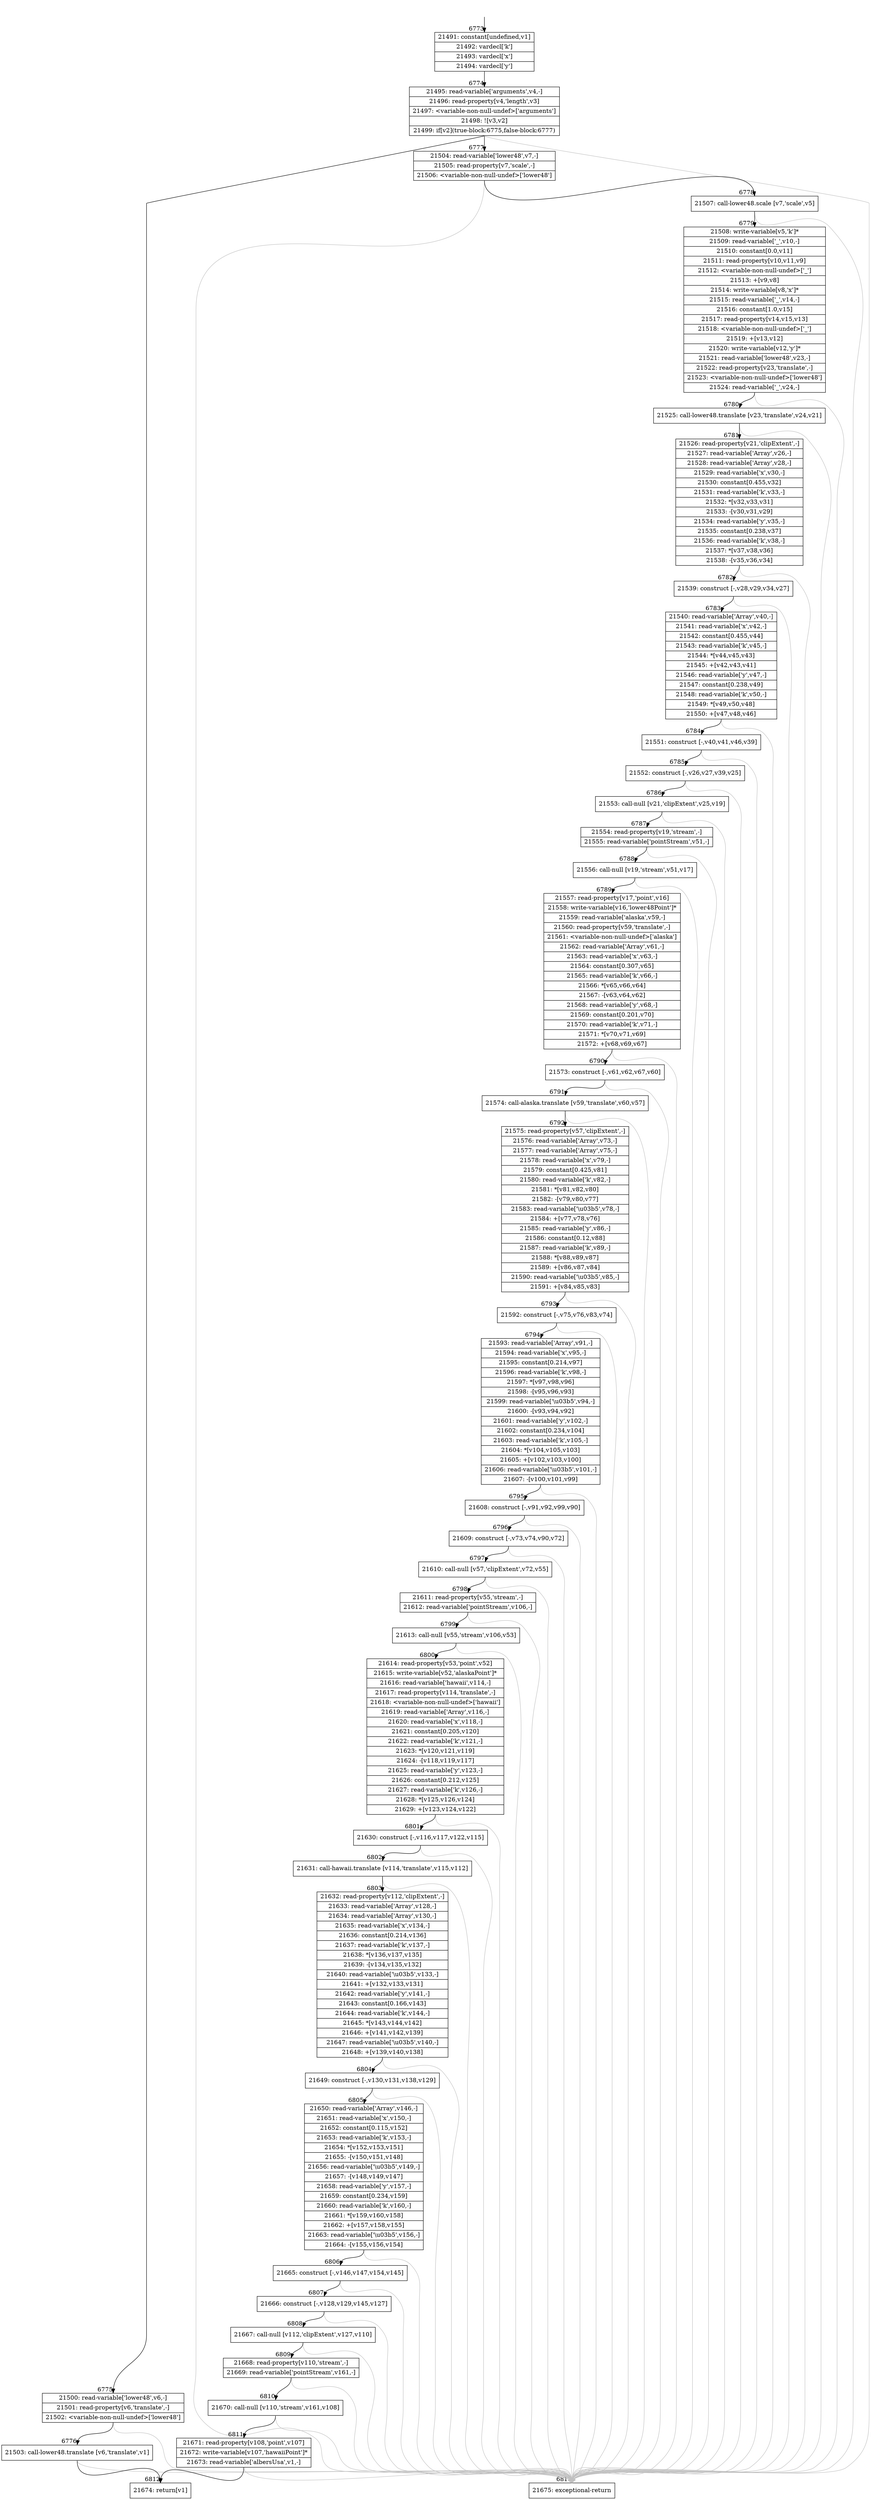 digraph {
rankdir="TD"
BB_entry607[shape=none,label=""];
BB_entry607 -> BB6773 [tailport=s, headport=n, headlabel="    6773"]
BB6773 [shape=record label="{21491: constant[undefined,v1]|21492: vardecl['k']|21493: vardecl['x']|21494: vardecl['y']}" ] 
BB6773 -> BB6774 [tailport=s, headport=n, headlabel="      6774"]
BB6774 [shape=record label="{21495: read-variable['arguments',v4,-]|21496: read-property[v4,'length',v3]|21497: \<variable-non-null-undef\>['arguments']|21498: ![v3,v2]|21499: if[v2](true-block:6775,false-block:6777)}" ] 
BB6774 -> BB6775 [tailport=s, headport=n, headlabel="      6775"]
BB6774 -> BB6777 [tailport=s, headport=n, headlabel="      6777"]
BB6774 -> BB6813 [tailport=s, headport=n, color=gray, headlabel="      6813"]
BB6775 [shape=record label="{21500: read-variable['lower48',v6,-]|21501: read-property[v6,'translate',-]|21502: \<variable-non-null-undef\>['lower48']}" ] 
BB6775 -> BB6776 [tailport=s, headport=n, headlabel="      6776"]
BB6775 -> BB6813 [tailport=s, headport=n, color=gray]
BB6776 [shape=record label="{21503: call-lower48.translate [v6,'translate',v1]}" ] 
BB6776 -> BB6812 [tailport=s, headport=n, headlabel="      6812"]
BB6776 -> BB6813 [tailport=s, headport=n, color=gray]
BB6777 [shape=record label="{21504: read-variable['lower48',v7,-]|21505: read-property[v7,'scale',-]|21506: \<variable-non-null-undef\>['lower48']}" ] 
BB6777 -> BB6778 [tailport=s, headport=n, headlabel="      6778"]
BB6777 -> BB6813 [tailport=s, headport=n, color=gray]
BB6778 [shape=record label="{21507: call-lower48.scale [v7,'scale',v5]}" ] 
BB6778 -> BB6779 [tailport=s, headport=n, headlabel="      6779"]
BB6778 -> BB6813 [tailport=s, headport=n, color=gray]
BB6779 [shape=record label="{21508: write-variable[v5,'k']*|21509: read-variable['_',v10,-]|21510: constant[0.0,v11]|21511: read-property[v10,v11,v9]|21512: \<variable-non-null-undef\>['_']|21513: +[v9,v8]|21514: write-variable[v8,'x']*|21515: read-variable['_',v14,-]|21516: constant[1.0,v15]|21517: read-property[v14,v15,v13]|21518: \<variable-non-null-undef\>['_']|21519: +[v13,v12]|21520: write-variable[v12,'y']*|21521: read-variable['lower48',v23,-]|21522: read-property[v23,'translate',-]|21523: \<variable-non-null-undef\>['lower48']|21524: read-variable['_',v24,-]}" ] 
BB6779 -> BB6780 [tailport=s, headport=n, headlabel="      6780"]
BB6779 -> BB6813 [tailport=s, headport=n, color=gray]
BB6780 [shape=record label="{21525: call-lower48.translate [v23,'translate',v24,v21]}" ] 
BB6780 -> BB6781 [tailport=s, headport=n, headlabel="      6781"]
BB6780 -> BB6813 [tailport=s, headport=n, color=gray]
BB6781 [shape=record label="{21526: read-property[v21,'clipExtent',-]|21527: read-variable['Array',v26,-]|21528: read-variable['Array',v28,-]|21529: read-variable['x',v30,-]|21530: constant[0.455,v32]|21531: read-variable['k',v33,-]|21532: *[v32,v33,v31]|21533: -[v30,v31,v29]|21534: read-variable['y',v35,-]|21535: constant[0.238,v37]|21536: read-variable['k',v38,-]|21537: *[v37,v38,v36]|21538: -[v35,v36,v34]}" ] 
BB6781 -> BB6782 [tailport=s, headport=n, headlabel="      6782"]
BB6781 -> BB6813 [tailport=s, headport=n, color=gray]
BB6782 [shape=record label="{21539: construct [-,v28,v29,v34,v27]}" ] 
BB6782 -> BB6783 [tailport=s, headport=n, headlabel="      6783"]
BB6782 -> BB6813 [tailport=s, headport=n, color=gray]
BB6783 [shape=record label="{21540: read-variable['Array',v40,-]|21541: read-variable['x',v42,-]|21542: constant[0.455,v44]|21543: read-variable['k',v45,-]|21544: *[v44,v45,v43]|21545: +[v42,v43,v41]|21546: read-variable['y',v47,-]|21547: constant[0.238,v49]|21548: read-variable['k',v50,-]|21549: *[v49,v50,v48]|21550: +[v47,v48,v46]}" ] 
BB6783 -> BB6784 [tailport=s, headport=n, headlabel="      6784"]
BB6783 -> BB6813 [tailport=s, headport=n, color=gray]
BB6784 [shape=record label="{21551: construct [-,v40,v41,v46,v39]}" ] 
BB6784 -> BB6785 [tailport=s, headport=n, headlabel="      6785"]
BB6784 -> BB6813 [tailport=s, headport=n, color=gray]
BB6785 [shape=record label="{21552: construct [-,v26,v27,v39,v25]}" ] 
BB6785 -> BB6786 [tailport=s, headport=n, headlabel="      6786"]
BB6785 -> BB6813 [tailport=s, headport=n, color=gray]
BB6786 [shape=record label="{21553: call-null [v21,'clipExtent',v25,v19]}" ] 
BB6786 -> BB6787 [tailport=s, headport=n, headlabel="      6787"]
BB6786 -> BB6813 [tailport=s, headport=n, color=gray]
BB6787 [shape=record label="{21554: read-property[v19,'stream',-]|21555: read-variable['pointStream',v51,-]}" ] 
BB6787 -> BB6788 [tailport=s, headport=n, headlabel="      6788"]
BB6787 -> BB6813 [tailport=s, headport=n, color=gray]
BB6788 [shape=record label="{21556: call-null [v19,'stream',v51,v17]}" ] 
BB6788 -> BB6789 [tailport=s, headport=n, headlabel="      6789"]
BB6788 -> BB6813 [tailport=s, headport=n, color=gray]
BB6789 [shape=record label="{21557: read-property[v17,'point',v16]|21558: write-variable[v16,'lower48Point']*|21559: read-variable['alaska',v59,-]|21560: read-property[v59,'translate',-]|21561: \<variable-non-null-undef\>['alaska']|21562: read-variable['Array',v61,-]|21563: read-variable['x',v63,-]|21564: constant[0.307,v65]|21565: read-variable['k',v66,-]|21566: *[v65,v66,v64]|21567: -[v63,v64,v62]|21568: read-variable['y',v68,-]|21569: constant[0.201,v70]|21570: read-variable['k',v71,-]|21571: *[v70,v71,v69]|21572: +[v68,v69,v67]}" ] 
BB6789 -> BB6790 [tailport=s, headport=n, headlabel="      6790"]
BB6789 -> BB6813 [tailport=s, headport=n, color=gray]
BB6790 [shape=record label="{21573: construct [-,v61,v62,v67,v60]}" ] 
BB6790 -> BB6791 [tailport=s, headport=n, headlabel="      6791"]
BB6790 -> BB6813 [tailport=s, headport=n, color=gray]
BB6791 [shape=record label="{21574: call-alaska.translate [v59,'translate',v60,v57]}" ] 
BB6791 -> BB6792 [tailport=s, headport=n, headlabel="      6792"]
BB6791 -> BB6813 [tailport=s, headport=n, color=gray]
BB6792 [shape=record label="{21575: read-property[v57,'clipExtent',-]|21576: read-variable['Array',v73,-]|21577: read-variable['Array',v75,-]|21578: read-variable['x',v79,-]|21579: constant[0.425,v81]|21580: read-variable['k',v82,-]|21581: *[v81,v82,v80]|21582: -[v79,v80,v77]|21583: read-variable['\\u03b5',v78,-]|21584: +[v77,v78,v76]|21585: read-variable['y',v86,-]|21586: constant[0.12,v88]|21587: read-variable['k',v89,-]|21588: *[v88,v89,v87]|21589: +[v86,v87,v84]|21590: read-variable['\\u03b5',v85,-]|21591: +[v84,v85,v83]}" ] 
BB6792 -> BB6793 [tailport=s, headport=n, headlabel="      6793"]
BB6792 -> BB6813 [tailport=s, headport=n, color=gray]
BB6793 [shape=record label="{21592: construct [-,v75,v76,v83,v74]}" ] 
BB6793 -> BB6794 [tailport=s, headport=n, headlabel="      6794"]
BB6793 -> BB6813 [tailport=s, headport=n, color=gray]
BB6794 [shape=record label="{21593: read-variable['Array',v91,-]|21594: read-variable['x',v95,-]|21595: constant[0.214,v97]|21596: read-variable['k',v98,-]|21597: *[v97,v98,v96]|21598: -[v95,v96,v93]|21599: read-variable['\\u03b5',v94,-]|21600: -[v93,v94,v92]|21601: read-variable['y',v102,-]|21602: constant[0.234,v104]|21603: read-variable['k',v105,-]|21604: *[v104,v105,v103]|21605: +[v102,v103,v100]|21606: read-variable['\\u03b5',v101,-]|21607: -[v100,v101,v99]}" ] 
BB6794 -> BB6795 [tailport=s, headport=n, headlabel="      6795"]
BB6794 -> BB6813 [tailport=s, headport=n, color=gray]
BB6795 [shape=record label="{21608: construct [-,v91,v92,v99,v90]}" ] 
BB6795 -> BB6796 [tailport=s, headport=n, headlabel="      6796"]
BB6795 -> BB6813 [tailport=s, headport=n, color=gray]
BB6796 [shape=record label="{21609: construct [-,v73,v74,v90,v72]}" ] 
BB6796 -> BB6797 [tailport=s, headport=n, headlabel="      6797"]
BB6796 -> BB6813 [tailport=s, headport=n, color=gray]
BB6797 [shape=record label="{21610: call-null [v57,'clipExtent',v72,v55]}" ] 
BB6797 -> BB6798 [tailport=s, headport=n, headlabel="      6798"]
BB6797 -> BB6813 [tailport=s, headport=n, color=gray]
BB6798 [shape=record label="{21611: read-property[v55,'stream',-]|21612: read-variable['pointStream',v106,-]}" ] 
BB6798 -> BB6799 [tailport=s, headport=n, headlabel="      6799"]
BB6798 -> BB6813 [tailport=s, headport=n, color=gray]
BB6799 [shape=record label="{21613: call-null [v55,'stream',v106,v53]}" ] 
BB6799 -> BB6800 [tailport=s, headport=n, headlabel="      6800"]
BB6799 -> BB6813 [tailport=s, headport=n, color=gray]
BB6800 [shape=record label="{21614: read-property[v53,'point',v52]|21615: write-variable[v52,'alaskaPoint']*|21616: read-variable['hawaii',v114,-]|21617: read-property[v114,'translate',-]|21618: \<variable-non-null-undef\>['hawaii']|21619: read-variable['Array',v116,-]|21620: read-variable['x',v118,-]|21621: constant[0.205,v120]|21622: read-variable['k',v121,-]|21623: *[v120,v121,v119]|21624: -[v118,v119,v117]|21625: read-variable['y',v123,-]|21626: constant[0.212,v125]|21627: read-variable['k',v126,-]|21628: *[v125,v126,v124]|21629: +[v123,v124,v122]}" ] 
BB6800 -> BB6801 [tailport=s, headport=n, headlabel="      6801"]
BB6800 -> BB6813 [tailport=s, headport=n, color=gray]
BB6801 [shape=record label="{21630: construct [-,v116,v117,v122,v115]}" ] 
BB6801 -> BB6802 [tailport=s, headport=n, headlabel="      6802"]
BB6801 -> BB6813 [tailport=s, headport=n, color=gray]
BB6802 [shape=record label="{21631: call-hawaii.translate [v114,'translate',v115,v112]}" ] 
BB6802 -> BB6803 [tailport=s, headport=n, headlabel="      6803"]
BB6802 -> BB6813 [tailport=s, headport=n, color=gray]
BB6803 [shape=record label="{21632: read-property[v112,'clipExtent',-]|21633: read-variable['Array',v128,-]|21634: read-variable['Array',v130,-]|21635: read-variable['x',v134,-]|21636: constant[0.214,v136]|21637: read-variable['k',v137,-]|21638: *[v136,v137,v135]|21639: -[v134,v135,v132]|21640: read-variable['\\u03b5',v133,-]|21641: +[v132,v133,v131]|21642: read-variable['y',v141,-]|21643: constant[0.166,v143]|21644: read-variable['k',v144,-]|21645: *[v143,v144,v142]|21646: +[v141,v142,v139]|21647: read-variable['\\u03b5',v140,-]|21648: +[v139,v140,v138]}" ] 
BB6803 -> BB6804 [tailport=s, headport=n, headlabel="      6804"]
BB6803 -> BB6813 [tailport=s, headport=n, color=gray]
BB6804 [shape=record label="{21649: construct [-,v130,v131,v138,v129]}" ] 
BB6804 -> BB6805 [tailport=s, headport=n, headlabel="      6805"]
BB6804 -> BB6813 [tailport=s, headport=n, color=gray]
BB6805 [shape=record label="{21650: read-variable['Array',v146,-]|21651: read-variable['x',v150,-]|21652: constant[0.115,v152]|21653: read-variable['k',v153,-]|21654: *[v152,v153,v151]|21655: -[v150,v151,v148]|21656: read-variable['\\u03b5',v149,-]|21657: -[v148,v149,v147]|21658: read-variable['y',v157,-]|21659: constant[0.234,v159]|21660: read-variable['k',v160,-]|21661: *[v159,v160,v158]|21662: +[v157,v158,v155]|21663: read-variable['\\u03b5',v156,-]|21664: -[v155,v156,v154]}" ] 
BB6805 -> BB6806 [tailport=s, headport=n, headlabel="      6806"]
BB6805 -> BB6813 [tailport=s, headport=n, color=gray]
BB6806 [shape=record label="{21665: construct [-,v146,v147,v154,v145]}" ] 
BB6806 -> BB6807 [tailport=s, headport=n, headlabel="      6807"]
BB6806 -> BB6813 [tailport=s, headport=n, color=gray]
BB6807 [shape=record label="{21666: construct [-,v128,v129,v145,v127]}" ] 
BB6807 -> BB6808 [tailport=s, headport=n, headlabel="      6808"]
BB6807 -> BB6813 [tailport=s, headport=n, color=gray]
BB6808 [shape=record label="{21667: call-null [v112,'clipExtent',v127,v110]}" ] 
BB6808 -> BB6809 [tailport=s, headport=n, headlabel="      6809"]
BB6808 -> BB6813 [tailport=s, headport=n, color=gray]
BB6809 [shape=record label="{21668: read-property[v110,'stream',-]|21669: read-variable['pointStream',v161,-]}" ] 
BB6809 -> BB6810 [tailport=s, headport=n, headlabel="      6810"]
BB6809 -> BB6813 [tailport=s, headport=n, color=gray]
BB6810 [shape=record label="{21670: call-null [v110,'stream',v161,v108]}" ] 
BB6810 -> BB6811 [tailport=s, headport=n, headlabel="      6811"]
BB6810 -> BB6813 [tailport=s, headport=n, color=gray]
BB6811 [shape=record label="{21671: read-property[v108,'point',v107]|21672: write-variable[v107,'hawaiiPoint']*|21673: read-variable['albersUsa',v1,-]}" ] 
BB6811 -> BB6812 [tailport=s, headport=n]
BB6811 -> BB6813 [tailport=s, headport=n, color=gray]
BB6812 [shape=record label="{21674: return[v1]}" ] 
BB6813 [shape=record label="{21675: exceptional-return}" ] 
//#$~ 3925
}
